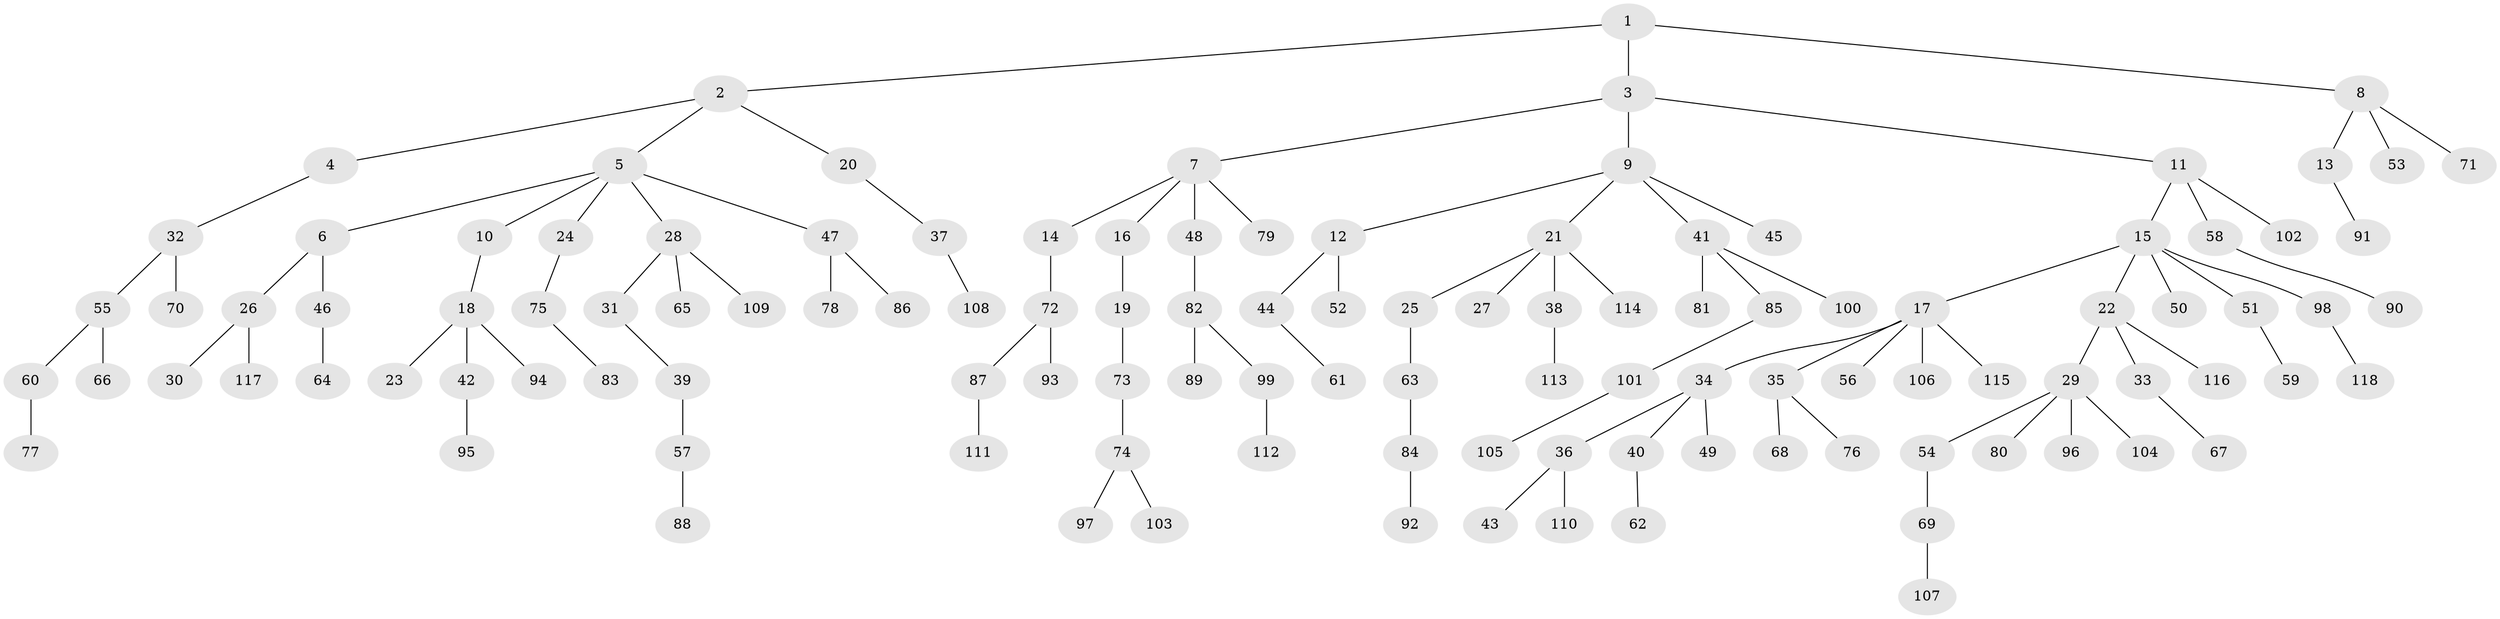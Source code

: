 // Generated by graph-tools (version 1.1) at 2025/02/03/09/25 03:02:17]
// undirected, 118 vertices, 117 edges
graph export_dot {
graph [start="1"]
  node [color=gray90,style=filled];
  1;
  2;
  3;
  4;
  5;
  6;
  7;
  8;
  9;
  10;
  11;
  12;
  13;
  14;
  15;
  16;
  17;
  18;
  19;
  20;
  21;
  22;
  23;
  24;
  25;
  26;
  27;
  28;
  29;
  30;
  31;
  32;
  33;
  34;
  35;
  36;
  37;
  38;
  39;
  40;
  41;
  42;
  43;
  44;
  45;
  46;
  47;
  48;
  49;
  50;
  51;
  52;
  53;
  54;
  55;
  56;
  57;
  58;
  59;
  60;
  61;
  62;
  63;
  64;
  65;
  66;
  67;
  68;
  69;
  70;
  71;
  72;
  73;
  74;
  75;
  76;
  77;
  78;
  79;
  80;
  81;
  82;
  83;
  84;
  85;
  86;
  87;
  88;
  89;
  90;
  91;
  92;
  93;
  94;
  95;
  96;
  97;
  98;
  99;
  100;
  101;
  102;
  103;
  104;
  105;
  106;
  107;
  108;
  109;
  110;
  111;
  112;
  113;
  114;
  115;
  116;
  117;
  118;
  1 -- 2;
  1 -- 3;
  1 -- 8;
  2 -- 4;
  2 -- 5;
  2 -- 20;
  3 -- 7;
  3 -- 9;
  3 -- 11;
  4 -- 32;
  5 -- 6;
  5 -- 10;
  5 -- 24;
  5 -- 28;
  5 -- 47;
  6 -- 26;
  6 -- 46;
  7 -- 14;
  7 -- 16;
  7 -- 48;
  7 -- 79;
  8 -- 13;
  8 -- 53;
  8 -- 71;
  9 -- 12;
  9 -- 21;
  9 -- 41;
  9 -- 45;
  10 -- 18;
  11 -- 15;
  11 -- 58;
  11 -- 102;
  12 -- 44;
  12 -- 52;
  13 -- 91;
  14 -- 72;
  15 -- 17;
  15 -- 22;
  15 -- 50;
  15 -- 51;
  15 -- 98;
  16 -- 19;
  17 -- 34;
  17 -- 35;
  17 -- 56;
  17 -- 106;
  17 -- 115;
  18 -- 23;
  18 -- 42;
  18 -- 94;
  19 -- 73;
  20 -- 37;
  21 -- 25;
  21 -- 27;
  21 -- 38;
  21 -- 114;
  22 -- 29;
  22 -- 33;
  22 -- 116;
  24 -- 75;
  25 -- 63;
  26 -- 30;
  26 -- 117;
  28 -- 31;
  28 -- 65;
  28 -- 109;
  29 -- 54;
  29 -- 80;
  29 -- 96;
  29 -- 104;
  31 -- 39;
  32 -- 55;
  32 -- 70;
  33 -- 67;
  34 -- 36;
  34 -- 40;
  34 -- 49;
  35 -- 68;
  35 -- 76;
  36 -- 43;
  36 -- 110;
  37 -- 108;
  38 -- 113;
  39 -- 57;
  40 -- 62;
  41 -- 81;
  41 -- 85;
  41 -- 100;
  42 -- 95;
  44 -- 61;
  46 -- 64;
  47 -- 78;
  47 -- 86;
  48 -- 82;
  51 -- 59;
  54 -- 69;
  55 -- 60;
  55 -- 66;
  57 -- 88;
  58 -- 90;
  60 -- 77;
  63 -- 84;
  69 -- 107;
  72 -- 87;
  72 -- 93;
  73 -- 74;
  74 -- 97;
  74 -- 103;
  75 -- 83;
  82 -- 89;
  82 -- 99;
  84 -- 92;
  85 -- 101;
  87 -- 111;
  98 -- 118;
  99 -- 112;
  101 -- 105;
}
